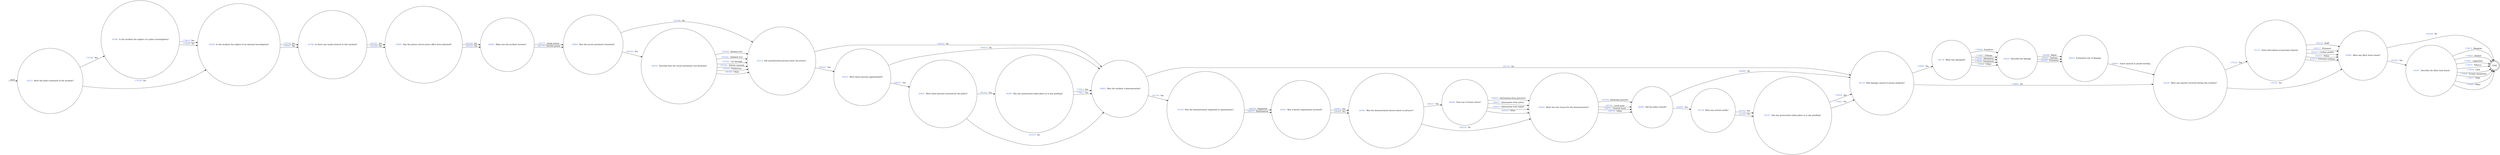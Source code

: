 digraph BREACH_OF_SECURITY {
  rankdir=LR;
  node [shape = circle];
  START_NODE [label="", shape=none];
  START_NODE -> 44253 [label = "start"];
  END_NODE [label="END", shape="doublecircle"];
  44124 [label = < <FONT COLOR="royalblue">44124 </FONT> Was damage caused to prison property? >];
  44124 -> 44136 [label = < <FONT COLOR="royalblue">178894 </FONT> Yes >];
  44124 -> 44249 [label = < <FONT COLOR="royalblue">178895 </FONT> No >];
  44136 [label = < <FONT COLOR="royalblue">44136 </FONT> What was damaged? >];
  44136 -> 45016 [label = < <FONT COLOR="royalblue">178948 </FONT> Furniture >];
  44136 -> 45016 [label = < <FONT COLOR="royalblue">178947 </FONT> Fittings >];
  44136 -> 45016 [label = < <FONT COLOR="royalblue">178949 </FONT> Machinery >];
  44136 -> 45016 [label = < <FONT COLOR="royalblue">178946 </FONT> Equipment >];
  44136 -> 45016 [label = < <FONT COLOR="royalblue">178950 </FONT> Other >];
  44249 [label = < <FONT COLOR="royalblue">44249 </FONT> Were any injuries received during this incident? >];
  44249 -> 45137 [label = < <FONT COLOR="royalblue">179321 </FONT> Yes >];
  44249 -> 44906 [label = < <FONT COLOR="royalblue">179322 </FONT> No >];
  44253 [label = < <FONT COLOR="royalblue">44253 </FONT> Were the police informed of the incident? >];
  44253 -> 44286 [label = < <FONT COLOR="royalblue">179329 </FONT> Yes >];
  44253 -> 44364 [label = < <FONT COLOR="royalblue">179330 </FONT> No >];
  44286 [label = < <FONT COLOR="royalblue">44286 </FONT> Is the incident the subject of a police investigation? >];
  44286 -> 44364 [label = < <FONT COLOR="royalblue">179410 </FONT> Yes >];
  44286 -> 44364 [label = < <FONT COLOR="royalblue">179409 </FONT> No >];
  44301 [label = < <FONT COLOR="royalblue">44301 </FONT> Describe the illicit item found >];
  44301 -> END_NODE [label = < <FONT COLOR="royalblue">179472 </FONT> Weapons >];
  44301 -> END_NODE [label = < <FONT COLOR="royalblue">179465 </FONT> Alcohol >];
  44301 -> END_NODE [label = < <FONT COLOR="royalblue">179467 </FONT> Cigarettes >];
  44301 -> END_NODE [label = < <FONT COLOR="royalblue">179470 </FONT> Tobacco >];
  44301 -> END_NODE [label = < <FONT COLOR="royalblue">179466 </FONT> Cash >];
  44301 -> END_NODE [label = < <FONT COLOR="royalblue">179468 </FONT> Escape equipment >];
  44301 -> END_NODE [label = < <FONT COLOR="royalblue">179471 </FONT> Tools >];
  44301 -> END_NODE [label = < <FONT COLOR="royalblue">179469 </FONT> Other >];
  44333 [label = < <FONT COLOR="royalblue">44333 </FONT> Has any prosecution taken place or is any pending? >];
  44333 -> 44124 [label = < <FONT COLOR="royalblue">179624 </FONT> Yes >];
  44333 -> 44124 [label = < <FONT COLOR="royalblue">179623 </FONT> No >];
  44364 [label = < <FONT COLOR="royalblue">44364 </FONT> Is the incident the subject of an internal investigation? >];
  44364 -> 44786 [label = < <FONT COLOR="royalblue">179718 </FONT> Yes >];
  44364 -> 44786 [label = < <FONT COLOR="royalblue">179717 </FONT> No >];
  44389 [label = < <FONT COLOR="royalblue">44389 </FONT> Has any prosecution taken place or is any pending? >];
  44389 -> 44883 [label = < <FONT COLOR="royalblue">179814 </FONT> Yes >];
  44389 -> 44883 [label = < <FONT COLOR="royalblue">179813 </FONT> No >];
  44500 [label = < <FONT COLOR="royalblue">44500 </FONT> Was the demonstration known about in advance? >];
  44500 -> 44606 [label = < <FONT COLOR="royalblue">180225 </FONT> Yes >];
  44500 -> 44658 [label = < <FONT COLOR="royalblue">180226 </FONT> No >];
  44514 [label = < <FONT COLOR="royalblue">44514 </FONT> Did unauthorised persons enter the prison? >];
  44514 -> 44543 [label = < <FONT COLOR="royalblue">180262 </FONT> Yes >];
  44514 -> 44883 [label = < <FONT COLOR="royalblue">180263 </FONT> No >];
  44543 [label = < <FONT COLOR="royalblue">44543 </FONT> Were these persons apprehended? >];
  44543 -> 44855 [label = < <FONT COLOR="royalblue">180417 </FONT> Yes >];
  44543 -> 44883 [label = < <FONT COLOR="royalblue">180418 </FONT> No >];
  44561 [label = < <FONT COLOR="royalblue">44561 </FONT> Was a known organisation involved? >];
  44561 -> 44500 [label = < <FONT COLOR="royalblue">180465 </FONT> Yes >];
  44561 -> 44500 [label = < <FONT COLOR="royalblue">180464 </FONT> No >];
  44606 [label = < <FONT COLOR="royalblue">44606 </FONT> How was it known about? >];
  44606 -> 44658 [label = < <FONT COLOR="royalblue">180618 </FONT> Information from prisoners >];
  44606 -> 44658 [label = < <FONT COLOR="royalblue">180617 </FONT> Information from police >];
  44606 -> 44658 [label = < <FONT COLOR="royalblue">180616 </FONT> Information from hq/am >];
  44606 -> 44658 [label = < <FONT COLOR="royalblue">180619 </FONT> Other >];
  44616 [label = < <FONT COLOR="royalblue">44616 </FONT> Estimated cost of damage >];
  44616 -> 44249 [label = < <FONT COLOR="royalblue">180643 </FONT> Enter amount in pound sterling >];
  44658 [label = < <FONT COLOR="royalblue">44658 </FONT> What was the reason for the demonstration? >];
  44658 -> 44686 [label = < <FONT COLOR="royalblue">180794 </FONT> Particular prisoner >];
  44658 -> 44686 [label = < <FONT COLOR="royalblue">180792 </FONT> Local issue >];
  44658 -> 44686 [label = < <FONT COLOR="royalblue">180791 </FONT> General issue >];
  44658 -> 44686 [label = < <FONT COLOR="royalblue">180793 </FONT> Other >];
  44686 [label = < <FONT COLOR="royalblue">44686 </FONT> Did the police attend? >];
  44686 -> 44728 [label = < <FONT COLOR="royalblue">180859 </FONT> Yes >];
  44686 -> 44124 [label = < <FONT COLOR="royalblue">180860 </FONT> No >];
  44709 [label = < <FONT COLOR="royalblue">44709 </FONT> Was the demonstration organised or spontaneous? >];
  44709 -> 44561 [label = < <FONT COLOR="royalblue">180978 </FONT> Organised >];
  44709 -> 44561 [label = < <FONT COLOR="royalblue">180979 </FONT> Spontaneous >];
  44728 [label = < <FONT COLOR="royalblue">44728 </FONT> Were any arrests made? >];
  44728 -> 44333 [label = < <FONT COLOR="royalblue">181050 </FONT> Yes >];
  44728 -> 44333 [label = < <FONT COLOR="royalblue">181049 </FONT> No >];
  44786 [label = < <FONT COLOR="royalblue">44786 </FONT> Is there any media interest in this incident? >];
  44786 -> 45095 [label = < <FONT COLOR="royalblue">181201 </FONT> Yes >];
  44786 -> 45095 [label = < <FONT COLOR="royalblue">181200 </FONT> No >];
  44855 [label = < <FONT COLOR="royalblue">44855 </FONT> Were these persons arrested by the police? >];
  44855 -> 44389 [label = < <FONT COLOR="royalblue">181412 </FONT> Yes >];
  44855 -> 44883 [label = < <FONT COLOR="royalblue">181413 </FONT> No >];
  44864 [label = < <FONT COLOR="royalblue">44864 </FONT> Was the secure perimeter breached? >];
  44864 -> 44918 [label = < <FONT COLOR="royalblue">181445 </FONT> Yes >];
  44864 -> 44514 [label = < <FONT COLOR="royalblue">181446 </FONT> No >];
  44883 [label = < <FONT COLOR="royalblue">44883 </FONT> Was the incident a demonstration? >];
  44883 -> 44709 [label = < <FONT COLOR="royalblue">181530 </FONT> Yes >];
  44883 -> 44124 [label = < <FONT COLOR="royalblue">181531 </FONT> No >];
  44906 [label = < <FONT COLOR="royalblue">44906 </FONT> Were any illicit items found? >];
  44906 -> 44301 [label = < <FONT COLOR="royalblue">181605 </FONT> Yes >];
  44906 -> END_NODE [label = < <FONT COLOR="royalblue">181606 </FONT> No >];
  44918 [label = < <FONT COLOR="royalblue">44918 </FONT> Describe how the secure perimeter was breached >];
  44918 -> 44514 [label = < <FONT COLOR="royalblue">181645 </FONT> Thrown over >];
  44918 -> 44514 [label = < <FONT COLOR="royalblue">181641 </FONT> Climbed over >];
  44918 -> 44514 [label = < <FONT COLOR="royalblue">181642 </FONT> Cut through >];
  44918 -> 44514 [label = < <FONT COLOR="royalblue">181646 </FONT> Vehicle rammed >];
  44918 -> 44514 [label = < <FONT COLOR="royalblue">181643 </FONT> Explosives >];
  44918 -> 44514 [label = < <FONT COLOR="royalblue">181644 </FONT> Other >];
  44946 [label = < <FONT COLOR="royalblue">44946 </FONT> What was the incident location? >];
  44946 -> 44864 [label = < <FONT COLOR="royalblue">181777 </FONT> Inside prison >];
  44946 -> 44864 [label = < <FONT COLOR="royalblue">181778 </FONT> Outside prison >];
  45016 [label = < <FONT COLOR="royalblue">45016 </FONT> Describe the damage >];
  45016 -> 44616 [label = < <FONT COLOR="royalblue">182006 </FONT> Minor >];
  45016 -> 44616 [label = < <FONT COLOR="royalblue">182007 </FONT> Serious >];
  45016 -> 44616 [label = < <FONT COLOR="royalblue">182005 </FONT> Extensive >];
  45095 [label = < <FONT COLOR="royalblue">45095 </FONT> Has the prison service press office been informed? >];
  45095 -> 44946 [label = < <FONT COLOR="royalblue">182326 </FONT> Yes >];
  45095 -> 44946 [label = < <FONT COLOR="royalblue">182325 </FONT> No >];
  45137 [label = < <FONT COLOR="royalblue">45137 </FONT> Enter description of person(s) injured >];
  45137 -> 44906 [label = < <FONT COLOR="royalblue">182518 </FONT> Staff >];
  45137 -> 44906 [label = < <FONT COLOR="royalblue">182517 </FONT> Prisoners >];
  45137 -> 44906 [label = < <FONT COLOR="royalblue">182514 </FONT> Civilian grades >];
  45137 -> 44906 [label = < <FONT COLOR="royalblue">182516 </FONT> Police >];
  45137 -> 44906 [label = < <FONT COLOR="royalblue">182515 </FONT> External civilians >];
}
